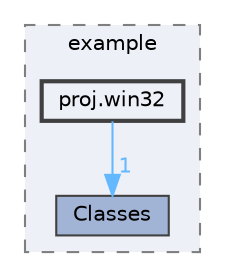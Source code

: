 digraph "external/spine-runtimes/spine-cocos2dx/example/proj.win32"
{
 // LATEX_PDF_SIZE
  bgcolor="transparent";
  edge [fontname=Helvetica,fontsize=10,labelfontname=Helvetica,labelfontsize=10];
  node [fontname=Helvetica,fontsize=10,shape=box,height=0.2,width=0.4];
  compound=true
  subgraph clusterdir_7b2de9e89da16250ada699e86bb3255b {
    graph [ bgcolor="#edf0f7", pencolor="grey50", label="example", fontname=Helvetica,fontsize=10 style="filled,dashed", URL="dir_7b2de9e89da16250ada699e86bb3255b.html",tooltip=""]
  dir_83132952ce7cf36dccb9fdc16923a171 [label="Classes", fillcolor="#a2b4d6", color="grey25", style="filled", URL="dir_83132952ce7cf36dccb9fdc16923a171.html",tooltip=""];
  dir_9aea3be9b01fe8f581c02bc7507a7b02 [label="proj.win32", fillcolor="#edf0f7", color="grey25", style="filled,bold", URL="dir_9aea3be9b01fe8f581c02bc7507a7b02.html",tooltip=""];
  }
  dir_9aea3be9b01fe8f581c02bc7507a7b02->dir_83132952ce7cf36dccb9fdc16923a171 [headlabel="1", labeldistance=1.5 headhref="dir_000574_000122.html" href="dir_000574_000122.html" color="steelblue1" fontcolor="steelblue1"];
}
